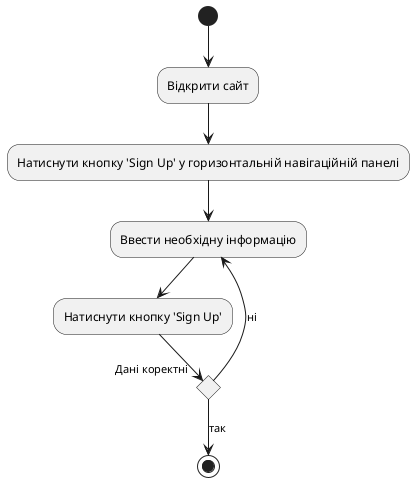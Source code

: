 @startuml NU3
(*) --> "Відкрити сайт"
--> "Натиснути кнопку 'Sign Up' у горизонтальній навігаційній панелі"
--> "Ввести необхідну інформацію"
--> "Натиснути кнопку 'Sign Up'"
if "Дані коректні" then
    -->[так](*)
else
    -->[ні] "Ввести необхідну інформацію"
endif

@enduml